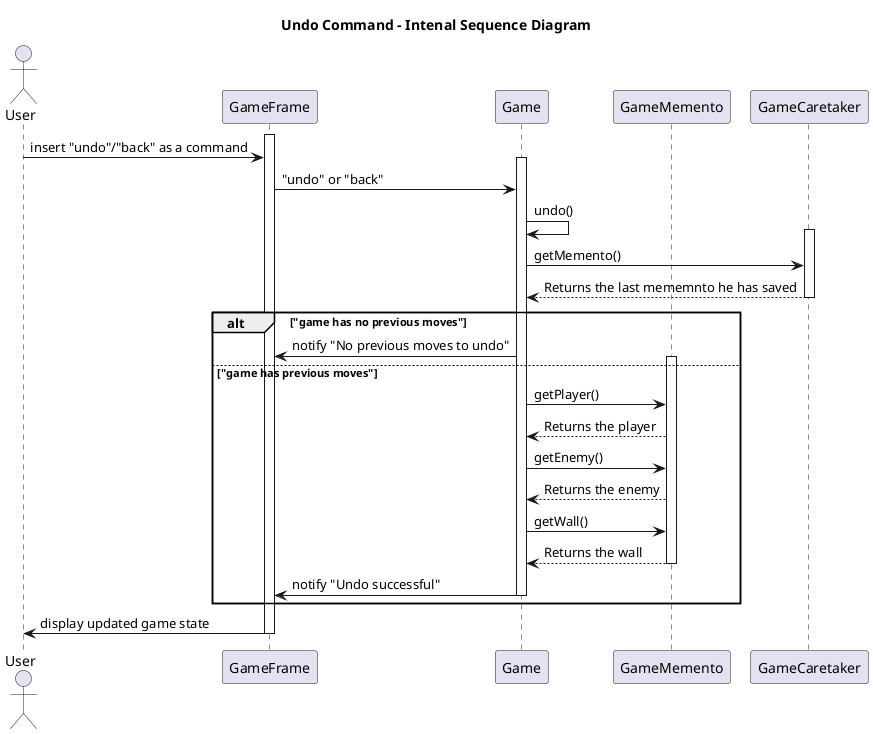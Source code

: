 @startuml Undo

title Undo Command - Intenal Sequence Diagram

actor User
participant GameFrame
participant Game
participant GameMemento
participant GameCaretaker

activate GameFrame
User -> GameFrame : insert "undo"/"back" as a command

activate Game
GameFrame -> Game : "undo" or "back"

Game -> Game : undo()
activate GameCaretaker
Game -> GameCaretaker : getMemento()
GameCaretaker --> Game : Returns the last mememnto he has saved 
deactivate GameCaretaker

alt "game has no previous moves" 
    Game -> GameFrame : notify "No previous moves to undo"
else "game has previous moves"
    activate GameMemento
    Game -> GameMemento : getPlayer()
    GameMemento --> Game : Returns the player
    Game -> GameMemento : getEnemy()
    GameMemento --> Game : Returns the enemy
    Game -> GameMemento : getWall()
    GameMemento --> Game : Returns the wall
    deactivate GameMemento

    Game -> GameFrame : notify "Undo successful"
deactivate Game
end

GameFrame -> User : display updated game state

deactivate GameFrame

@enduml